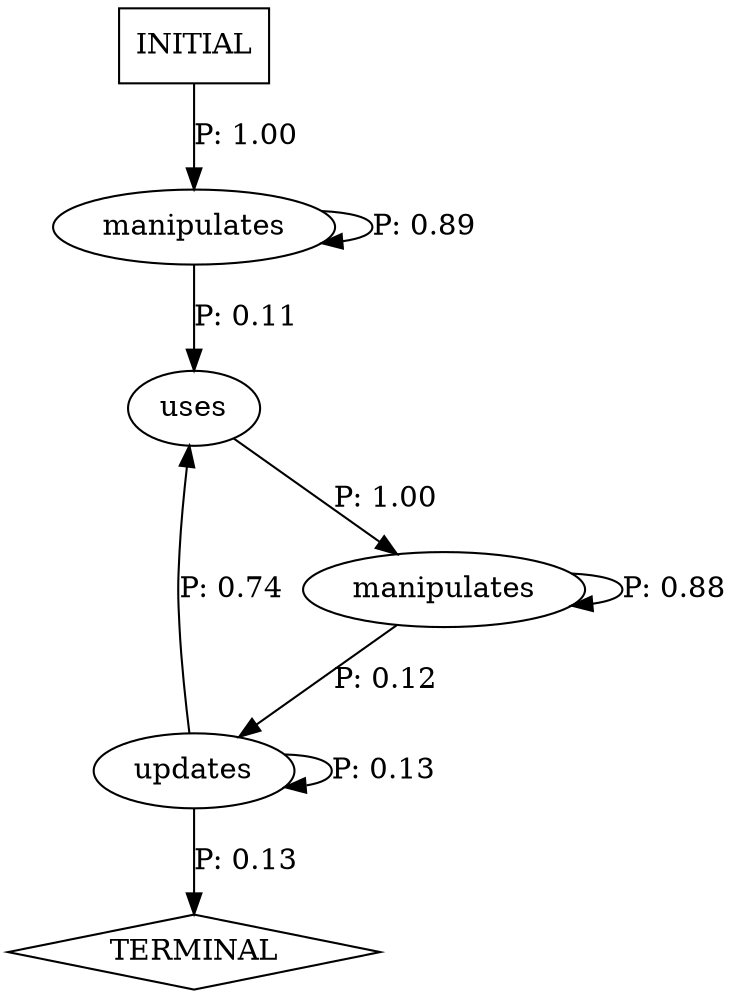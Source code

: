 digraph G {
  0 [label="manipulates"];
  1 [label="manipulates"];
  2 [label="updates"];
  3 [label="uses"];
  4 [label="TERMINAL",shape=diamond];
  5 [label="INITIAL",shape=box];
0->0 [label="P: 0.89"];
0->3 [label="P: 0.11"];
1->1 [label="P: 0.88"];
1->2 [label="P: 0.12"];
2->2 [label="P: 0.13"];
2->3 [label="P: 0.74"];
2->4 [label="P: 0.13"];
3->1 [label="P: 1.00"];
5->0 [label="P: 1.00"];
}
